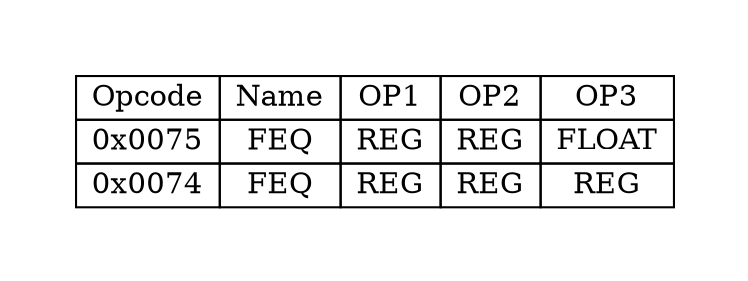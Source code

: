 digraph{
graph [pad="0.5", nodesep="0.5", ranksep="2" ]
node[shape=plain]
Foo [label=<
<table border="0" cellborder="1" cellspacing="0">
<tr><td> Opcode </td> <td> Name </td> <td> OP1 </td><td> OP2 </td><td> OP3 </td> </tr>
<tr><td> 0x0075 </td><td> FEQ </td><td> REG </td><td> REG </td><td> FLOAT </td> </tr>
<tr><td> 0x0074 </td><td> FEQ </td><td> REG </td><td> REG </td><td> REG </td> </tr>
</table>>];
}
